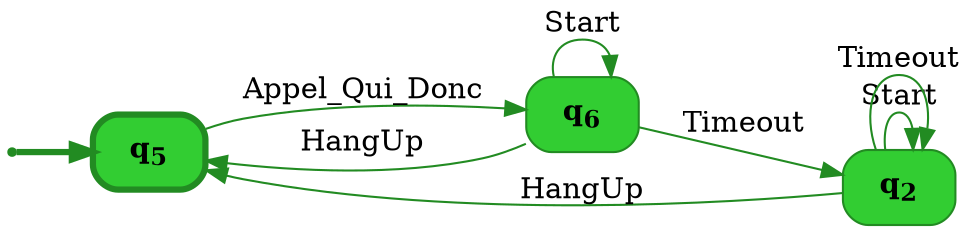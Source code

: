 digraph g {

	rankdir="LR"

	__invisible__[shape="point", color="forestgreen"]
	q5[label=<<b>q<sub>5</sub></b>>, shape="box", style="rounded, filled", fillcolor="limegreen", color="forestgreen", penwidth=3] // Initial
	q6[label=<<b>q<sub>6</sub></b>>, shape="box", style="rounded, filled", fillcolor="limegreen", color="forestgreen"]
	q2[label=<<b>q<sub>2</sub></b>>, shape="box", style="rounded, filled", fillcolor="limegreen", color="forestgreen"]

	__invisible__ -> q5[penwidth=3, color="forestgreen"]
	q5 -> q6[label=<Appel_Qui_Donc>, color="forestgreen"]
	q6 -> q6[label=<Start>, color="forestgreen"]
	q6 -> q2[label=<Timeout>, color="forestgreen"]
	q2 -> q2[label=<Start>, color="forestgreen"]
	q2 -> q2[label=<Timeout>, color="forestgreen"]
	q2 -> q5[label=<HangUp>, color="forestgreen"]
	q6 -> q5[label=<HangUp>, color="forestgreen"]

}
